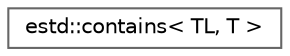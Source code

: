 digraph "Graphical Class Hierarchy"
{
 // LATEX_PDF_SIZE
  bgcolor="transparent";
  edge [fontname=Helvetica,fontsize=10,labelfontname=Helvetica,labelfontsize=10];
  node [fontname=Helvetica,fontsize=10,shape=box,height=0.2,width=0.4];
  rankdir="LR";
  Node0 [id="Node000000",label="estd::contains\< TL, T \>",height=0.2,width=0.4,color="grey40", fillcolor="white", style="filled",URL="$da/d32/structestd_1_1contains.html",tooltip=" "];
}
